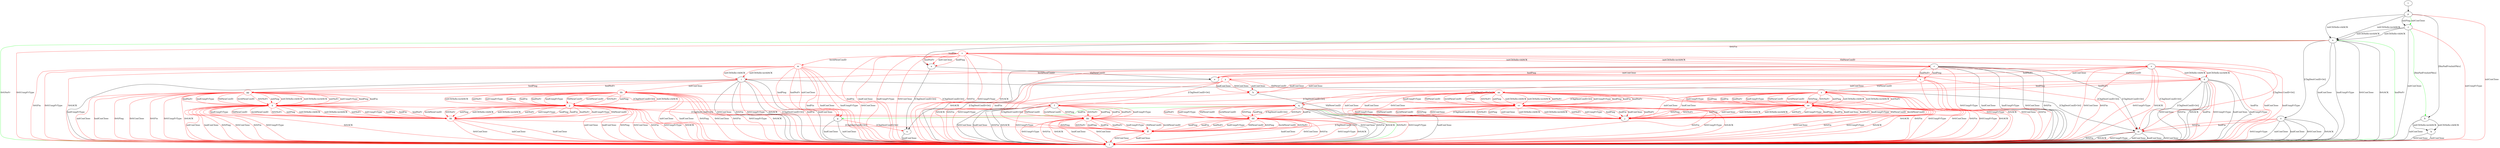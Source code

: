 digraph "" {
	a -> e	[key=0,
		label="VldNewConID "];
	a -> u	[key=0,
		label="[ChgDestConID-Ori] "];
	b -> k	[key=0,
		label="initCltHello-vldACK "];
	b -> k	[key=1,
		label="initCltHello-invldACK "];
	b -> l	[key=0,
		label="initConClose "];
	c -> d	[key=0,
		color=red,
		label="VldNewConID "];
	c -> i	[key=0,
		color=red,
		label="InvldNewConID "];
	c -> l	[key=0,
		label="hndConClose "];
	c -> l	[key=1,
		label="hndUnxpFrType "];
	c -> l	[key=2,
		label="0rttConClose "];
	c -> l	[key=3,
		label="0rttFin "];
	c -> l	[key=4,
		label="0rttACK "];
	c -> l	[key=5,
		color=red,
		label="hndFin "];
	c -> l	[key=6,
		color=red,
		label="0rttUnxpFrType "];
	c -> m	[key=0,
		label="[ChgDestConID-Ori] "];
	x	[color=red];
	c -> x	[key=0,
		color=red,
		label="hndPing "];
	c -> x	[key=1,
		color=red,
		label="hndNoFr "];
	y	[color=red];
	c -> y	[key=0,
		color=red,
		label="initConClose "];
	d -> l	[key=0,
		label="hndConClose "];
	d -> l	[key=1,
		label="hndUnxpFrType "];
	d -> l	[key=2,
		label="0rttConClose "];
	d -> l	[key=3,
		label="0rttFin "];
	d -> l	[key=4,
		label="0rttACK "];
	d -> l	[key=5,
		color=red,
		label="hndFin "];
	d -> l	[key=6,
		color=red,
		label="0rttUnxpFrType "];
	d -> m	[key=0,
		label="[ChgDestConID-Ori] "];
	z	[color=red];
	d -> z	[key=0,
		color=red,
		label="hndPing "];
	d -> z	[key=1,
		color=red,
		label="hndNoFr "];
	aa	[color=red];
	d -> aa	[key=0,
		color=red,
		label="initConClose "];
	e -> u	[key=0,
		label="[ChgDestConID-Ori] "];
	f -> l	[key=0,
		label="hndConClose "];
	f -> l	[key=1,
		label="0rttConClose "];
	f -> l	[key=2,
		label="0rttFin "];
	f -> l	[key=3,
		label="0rttACK "];
	f -> l	[key=4,
		color=red,
		label="0rttUnxpFrType "];
	bb	[color=red];
	f -> bb	[key=0,
		color=red,
		label="hndPing "];
	f -> bb	[key=1,
		color=red,
		label="hndFin "];
	f -> bb	[key=2,
		color=red,
		label="hndNoFr "];
	f -> bb	[key=3,
		color=red,
		label="hndUnxpFrType "];
	f -> bb	[key=4,
		color=red,
		label="VldNewConID "];
	f -> bb	[key=5,
		color=red,
		label="InvldNewConID "];
	f -> bb	[key=6,
		color=red,
		label="0rttPing "];
	f -> bb	[key=7,
		color=red,
		label="0rttNoFr "];
	g -> l	[key=0,
		label="initConClose "];
	g -> l	[key=1,
		label="hndConClose "];
	g -> u	[key=0,
		color=red,
		label="[ChgDestConID-Ori] "];
	h -> j	[key=0,
		label="VldNewConID "];
	ff	[color=red];
	h -> ff	[key=0,
		color=red,
		label="[ChgDestConID-Ori] "];
	i -> l	[key=0,
		label="hndConClose "];
	i -> l	[key=1,
		label="hndUnxpFrType "];
	i -> l	[key=2,
		label="0rttConClose "];
	i -> l	[key=3,
		label="0rttFin "];
	i -> l	[key=4,
		label="0rttACK "];
	i -> l	[key=5,
		color=red,
		label="hndFin "];
	i -> l	[key=6,
		color=red,
		label="0rttUnxpFrType "];
	i -> m	[key=0,
		label="[ChgDestConID-Ori] "];
	gg	[color=red];
	i -> gg	[key=0,
		color=red,
		label="hndPing "];
	i -> gg	[key=1,
		color=red,
		label="hndNoFr "];
	hh	[color=red];
	i -> hh	[key=0,
		color=red,
		label="initConClose "];
	j -> ff	[key=0,
		color=red,
		label="[ChgDestConID-Ori] "];
	k -> l	[key=0,
		label="initConClose "];
	k -> l	[key=1,
		label="0rttConClose "];
	m -> l	[key=0,
		label="initConClose "];
	m -> l	[key=1,
		label="hndConClose "];
	m -> l	[key=2,
		label="0rttConClose "];
	m -> l	[key=3,
		label="0rttFin "];
	m -> l	[key=4,
		label="0rttACK "];
	m -> l	[key=5,
		color=red,
		label="0rttUnxpFrType "];
	n -> a	[key=0,
		label="hndFin "];
	n -> l	[key=0,
		label="hndConClose "];
	n -> l	[key=1,
		label="hndUnxpFrType "];
	n -> l	[key=2,
		label="0rttConClose "];
	n -> l	[key=3,
		label="0rttACK "];
	n -> l	[key=4,
		color=green,
		label="hndNoFr "];
	n -> l	[key=5,
		color=green,
		label="0rttNoFr "];
	n -> l	[key=6,
		color=red,
		label="0rttUnxpFrType "];
	n -> o	[key=0,
		label="[ChgDestConID-Ori] "];
	v	[color=red];
	n -> v	[key=0,
		color=red,
		label="0rttFin "];
	o -> l	[key=0,
		label="initConClose "];
	o -> l	[key=1,
		label="hndConClose "];
	o -> l	[key=2,
		label="0rttConClose "];
	o -> l	[key=3,
		label="0rttACK "];
	o -> l	[key=4,
		color=red,
		label="0rttUnxpFrType "];
	o -> m	[key=0,
		color=red,
		label="hndFin "];
	o -> m	[key=1,
		color=red,
		label="0rttFin "];
	p -> b	[key=0,
		label="[RmPadFrmInitPkts] "];
	p -> l	[key=0,
		color=red,
		label="initConClose "];
	p -> n	[key=0,
		label="initCltHello-vldACK "];
	p -> n	[key=1,
		label="initCltHello-invldACK "];
	p -> r	[key=0,
		label="initPing "];
	p -> r	[key=1,
		color=green,
		label="initConClose "];
	q -> g	[key=0,
		color=green,
		label="hndFin "];
	q -> l	[key=0,
		label="hndConClose "];
	q -> l	[key=1,
		label="0rttConClose "];
	q -> l	[key=2,
		label="0rttFin "];
	q -> l	[key=3,
		label="0rttACK "];
	q -> l	[key=4,
		color=green,
		label="0rttNoFr "];
	q -> l	[key=5,
		color=red,
		label="0rttUnxpFrType "];
	dd	[color=red];
	q -> dd	[key=0,
		color=red,
		label="hndPing "];
	q -> dd	[key=1,
		color=red,
		label="hndFin "];
	q -> dd	[key=2,
		color=red,
		label="hndNoFr "];
	q -> dd	[key=3,
		color=red,
		label="hndUnxpFrType "];
	q -> dd	[key=4,
		color=red,
		label="VldNewConID "];
	q -> dd	[key=5,
		color=red,
		label="InvldNewConID "];
	q -> dd	[key=6,
		color=red,
		label="0rttPing "];
	q -> dd	[key=7,
		color=red,
		label="0rttNoFr "];
	r -> b	[key=0,
		color=green,
		label="[RmPadFrmInitPkts] "];
	r -> l	[key=0,
		label="initConClose "];
	r -> l	[key=1,
		color=red,
		label="initUnxpFrType "];
	r -> n	[key=0,
		label="initCltHello-vldACK "];
	r -> n	[key=1,
		label="initCltHello-invldACK "];
	s -> d	[key=0,
		color=red,
		label="initCltHello-vldACK "];
	s -> d	[key=1,
		color=red,
		label="initCltHello-invldACK "];
	s -> e	[key=0,
		color=red,
		label="initConClose "];
	s -> e	[key=1,
		color=red,
		label="hndPing "];
	s -> e	[key=2,
		color=red,
		label="hndNoFr "];
	s -> l	[key=0,
		color=red,
		label="hndFin "];
	s -> l	[key=1,
		color=red,
		label="hndConClose "];
	s -> l	[key=2,
		color=red,
		label="hndUnxpFrType "];
	s -> l	[key=3,
		color=red,
		label="0rttConClose "];
	s -> l	[key=4,
		color=red,
		label="0rttFin "];
	s -> l	[key=5,
		color=red,
		label="0rttUnxpFrType "];
	s -> l	[key=6,
		color=red,
		label="0rttACK "];
	s -> m	[key=0,
		color=red,
		label="[ChgDestConID-Ori] "];
	t -> p	[key=0];
	u -> l	[key=0,
		label="hndConClose "];
	v -> a	[key=0,
		color=red,
		label="initConClose "];
	v -> a	[key=1,
		color=red,
		label="hndPing "];
	v -> a	[key=2,
		color=red,
		label="hndNoFr "];
	v -> c	[key=0,
		color=red,
		label="initCltHello-vldACK "];
	v -> c	[key=1,
		color=red,
		label="initCltHello-invldACK "];
	v -> l	[key=0,
		color=red,
		label="hndFin "];
	v -> l	[key=1,
		color=red,
		label="hndConClose "];
	v -> l	[key=2,
		color=red,
		label="hndUnxpFrType "];
	v -> l	[key=3,
		color=red,
		label="0rttConClose "];
	v -> l	[key=4,
		color=red,
		label="0rttFin "];
	v -> l	[key=5,
		color=red,
		label="0rttUnxpFrType "];
	v -> l	[key=6,
		color=red,
		label="0rttACK "];
	v -> m	[key=0,
		color=red,
		label="[ChgDestConID-Ori] "];
	v -> s	[key=0,
		color=red,
		label="VldNewConID "];
	w	[color=red];
	v -> w	[key=0,
		color=red,
		label="InvldNewConID "];
	w -> g	[key=0,
		color=red,
		label="initConClose "];
	w -> g	[key=1,
		color=red,
		label="hndPing "];
	w -> g	[key=2,
		color=red,
		label="hndNoFr "];
	w -> i	[key=0,
		color=red,
		label="initCltHello-vldACK "];
	w -> i	[key=1,
		color=red,
		label="initCltHello-invldACK "];
	w -> l	[key=0,
		color=red,
		label="hndFin "];
	w -> l	[key=1,
		color=red,
		label="hndConClose "];
	w -> l	[key=2,
		color=red,
		label="hndUnxpFrType "];
	w -> l	[key=3,
		color=red,
		label="0rttConClose "];
	w -> l	[key=4,
		color=red,
		label="0rttFin "];
	w -> l	[key=5,
		color=red,
		label="0rttUnxpFrType "];
	w -> l	[key=6,
		color=red,
		label="0rttACK "];
	w -> m	[key=0,
		color=red,
		label="[ChgDestConID-Ori] "];
	x -> h	[key=0,
		color=red,
		label="initConClose "];
	x -> h	[key=1,
		color=red,
		label="hndConClose "];
	x -> l	[key=0,
		color=red,
		label="0rttConClose "];
	x -> l	[key=1,
		color=red,
		label="0rttFin "];
	x -> l	[key=2,
		color=red,
		label="0rttUnxpFrType "];
	x -> l	[key=3,
		color=red,
		label="0rttACK "];
	x -> q	[key=0,
		color=red,
		label="[ChgDestConID-Ori] "];
	x -> z	[key=0,
		color=red,
		label="VldNewConID "];
	y -> f	[key=0,
		color=red,
		label="[ChgDestConID-Ori] "];
	y -> h	[key=0,
		color=red,
		label="initConClose "];
	y -> h	[key=1,
		color=red,
		label="hndConClose "];
	y -> h	[key=2,
		color=red,
		label="0rttConClose "];
	y -> l	[key=0,
		color=red,
		label="0rttFin "];
	y -> l	[key=1,
		color=red,
		label="0rttUnxpFrType "];
	y -> l	[key=2,
		color=red,
		label="0rttACK "];
	y -> aa	[key=0,
		color=red,
		label="VldNewConID "];
	z -> j	[key=0,
		color=red,
		label="initConClose "];
	z -> j	[key=1,
		color=red,
		label="hndConClose "];
	z -> l	[key=0,
		color=red,
		label="0rttConClose "];
	z -> l	[key=1,
		color=red,
		label="0rttFin "];
	z -> l	[key=2,
		color=red,
		label="0rttUnxpFrType "];
	z -> l	[key=3,
		color=red,
		label="0rttACK "];
	z -> q	[key=0,
		color=red,
		label="[ChgDestConID-Ori] "];
	ee	[color=red];
	z -> ee	[key=0,
		color=red,
		label="initPing "];
	z -> ee	[key=1,
		color=red,
		label="initCltHello-vldACK "];
	z -> ee	[key=2,
		color=red,
		label="initCltHello-invldACK "];
	z -> ee	[key=3,
		color=red,
		label="initNoFr "];
	z -> ee	[key=4,
		color=red,
		label="initUnxpFrType "];
	z -> ee	[key=5,
		color=red,
		label="hndPing "];
	z -> ee	[key=6,
		color=red,
		label="hndFin "];
	z -> ee	[key=7,
		color=red,
		label="hndNoFr "];
	z -> ee	[key=8,
		color=red,
		label="hndUnxpFrType "];
	z -> ee	[key=9,
		color=red,
		label="VldNewConID "];
	z -> ee	[key=10,
		color=red,
		label="InvldNewConID "];
	z -> ee	[key=11,
		color=red,
		label="0rttPing "];
	z -> ee	[key=12,
		color=red,
		label="0rttNoFr "];
	aa -> f	[key=0,
		color=red,
		label="[ChgDestConID-Ori] "];
	aa -> j	[key=0,
		color=red,
		label="initConClose "];
	aa -> j	[key=1,
		color=red,
		label="hndConClose "];
	aa -> j	[key=2,
		color=red,
		label="0rttConClose "];
	aa -> l	[key=0,
		color=red,
		label="0rttFin "];
	aa -> l	[key=1,
		color=red,
		label="0rttUnxpFrType "];
	aa -> l	[key=2,
		color=red,
		label="0rttACK "];
	cc	[color=red];
	aa -> cc	[key=0,
		color=red,
		label="initPing "];
	aa -> cc	[key=1,
		color=red,
		label="initCltHello-vldACK "];
	aa -> cc	[key=2,
		color=red,
		label="initCltHello-invldACK "];
	aa -> cc	[key=3,
		color=red,
		label="initNoFr "];
	aa -> cc	[key=4,
		color=red,
		label="initUnxpFrType "];
	aa -> cc	[key=5,
		color=red,
		label="hndPing "];
	aa -> cc	[key=6,
		color=red,
		label="hndFin "];
	aa -> cc	[key=7,
		color=red,
		label="hndNoFr "];
	aa -> cc	[key=8,
		color=red,
		label="hndUnxpFrType "];
	aa -> cc	[key=9,
		color=red,
		label="VldNewConID "];
	aa -> cc	[key=10,
		color=red,
		label="InvldNewConID "];
	aa -> cc	[key=11,
		color=red,
		label="0rttPing "];
	aa -> cc	[key=12,
		color=red,
		label="0rttNoFr "];
	bb -> l	[key=0,
		color=red,
		label="hndConClose "];
	bb -> l	[key=1,
		color=red,
		label="0rttConClose "];
	bb -> l	[key=2,
		color=red,
		label="0rttFin "];
	bb -> l	[key=3,
		color=red,
		label="0rttUnxpFrType "];
	bb -> l	[key=4,
		color=red,
		label="0rttACK "];
	bb -> ff	[key=0,
		color=red,
		label="hndPing "];
	bb -> ff	[key=1,
		color=red,
		label="hndFin "];
	bb -> ff	[key=2,
		color=red,
		label="hndNoFr "];
	bb -> ff	[key=3,
		color=red,
		label="hndUnxpFrType "];
	bb -> ff	[key=4,
		color=red,
		label="VldNewConID "];
	bb -> ff	[key=5,
		color=red,
		label="InvldNewConID "];
	bb -> ff	[key=6,
		color=red,
		label="0rttPing "];
	bb -> ff	[key=7,
		color=red,
		label="0rttNoFr "];
	cc -> j	[key=0,
		color=red,
		label="initPing "];
	cc -> j	[key=1,
		color=red,
		label="initConClose "];
	cc -> j	[key=2,
		color=red,
		label="initCltHello-vldACK "];
	cc -> j	[key=3,
		color=red,
		label="initCltHello-invldACK "];
	cc -> j	[key=4,
		color=red,
		label="initNoFr "];
	cc -> j	[key=5,
		color=red,
		label="initUnxpFrType "];
	cc -> j	[key=6,
		color=red,
		label="hndPing "];
	cc -> j	[key=7,
		color=red,
		label="hndFin "];
	cc -> j	[key=8,
		color=red,
		label="hndConClose "];
	cc -> j	[key=9,
		color=red,
		label="hndNoFr "];
	cc -> j	[key=10,
		color=red,
		label="hndUnxpFrType "];
	cc -> j	[key=11,
		color=red,
		label="VldNewConID "];
	cc -> j	[key=12,
		color=red,
		label="InvldNewConID "];
	cc -> j	[key=13,
		color=red,
		label="0rttPing "];
	cc -> j	[key=14,
		color=red,
		label="0rttConClose "];
	cc -> j	[key=15,
		color=red,
		label="0rttNoFr "];
	cc -> l	[key=0,
		color=red,
		label="0rttFin "];
	cc -> l	[key=1,
		color=red,
		label="0rttUnxpFrType "];
	cc -> l	[key=2,
		color=red,
		label="0rttACK "];
	cc -> bb	[key=0,
		color=red,
		label="[ChgDestConID-Ori] "];
	dd -> l	[key=0,
		color=red,
		label="hndConClose "];
	dd -> l	[key=1,
		color=red,
		label="0rttConClose "];
	dd -> l	[key=2,
		color=red,
		label="0rttFin "];
	dd -> l	[key=3,
		color=red,
		label="0rttUnxpFrType "];
	dd -> l	[key=4,
		color=red,
		label="0rttACK "];
	dd -> ff	[key=0,
		color=red,
		label="hndPing "];
	dd -> ff	[key=1,
		color=red,
		label="hndFin "];
	dd -> ff	[key=2,
		color=red,
		label="hndNoFr "];
	dd -> ff	[key=3,
		color=red,
		label="hndUnxpFrType "];
	dd -> ff	[key=4,
		color=red,
		label="VldNewConID "];
	dd -> ff	[key=5,
		color=red,
		label="InvldNewConID "];
	dd -> ff	[key=6,
		color=red,
		label="0rttPing "];
	dd -> ff	[key=7,
		color=red,
		label="0rttNoFr "];
	ee -> j	[key=0,
		color=red,
		label="initPing "];
	ee -> j	[key=1,
		color=red,
		label="initConClose "];
	ee -> j	[key=2,
		color=red,
		label="initCltHello-vldACK "];
	ee -> j	[key=3,
		color=red,
		label="initCltHello-invldACK "];
	ee -> j	[key=4,
		color=red,
		label="initNoFr "];
	ee -> j	[key=5,
		color=red,
		label="initUnxpFrType "];
	ee -> j	[key=6,
		color=red,
		label="hndPing "];
	ee -> j	[key=7,
		color=red,
		label="hndFin "];
	ee -> j	[key=8,
		color=red,
		label="hndConClose "];
	ee -> j	[key=9,
		color=red,
		label="hndNoFr "];
	ee -> j	[key=10,
		color=red,
		label="hndUnxpFrType "];
	ee -> j	[key=11,
		color=red,
		label="VldNewConID "];
	ee -> j	[key=12,
		color=red,
		label="InvldNewConID "];
	ee -> j	[key=13,
		color=red,
		label="0rttPing "];
	ee -> j	[key=14,
		color=red,
		label="0rttNoFr "];
	ee -> l	[key=0,
		color=red,
		label="0rttConClose "];
	ee -> l	[key=1,
		color=red,
		label="0rttFin "];
	ee -> l	[key=2,
		color=red,
		label="0rttUnxpFrType "];
	ee -> l	[key=3,
		color=red,
		label="0rttACK "];
	ee -> dd	[key=0,
		color=red,
		label="[ChgDestConID-Ori] "];
	ff -> l	[key=0,
		color=red,
		label="hndConClose "];
	ff -> l	[key=1,
		color=red,
		label="0rttConClose "];
	gg -> l	[key=0,
		color=red,
		label="initConClose "];
	gg -> l	[key=1,
		color=red,
		label="hndConClose "];
	gg -> l	[key=2,
		color=red,
		label="0rttPing "];
	gg -> l	[key=3,
		color=red,
		label="0rttConClose "];
	gg -> l	[key=4,
		color=red,
		label="0rttFin "];
	gg -> l	[key=5,
		color=red,
		label="0rttUnxpFrType "];
	gg -> l	[key=6,
		color=red,
		label="0rttACK "];
	gg -> q	[key=0,
		color=red,
		label="[ChgDestConID-Ori] "];
	ii	[color=red];
	gg -> ii	[key=0,
		color=red,
		label="initPing "];
	gg -> ii	[key=1,
		color=red,
		label="initCltHello-vldACK "];
	gg -> ii	[key=2,
		color=red,
		label="initCltHello-invldACK "];
	gg -> ii	[key=3,
		color=red,
		label="initNoFr "];
	gg -> ii	[key=4,
		color=red,
		label="initUnxpFrType "];
	gg -> ii	[key=5,
		color=red,
		label="hndPing "];
	gg -> ii	[key=6,
		color=red,
		label="hndFin "];
	gg -> ii	[key=7,
		color=red,
		label="hndNoFr "];
	gg -> ii	[key=8,
		color=red,
		label="hndUnxpFrType "];
	gg -> ii	[key=9,
		color=red,
		label="VldNewConID "];
	gg -> ii	[key=10,
		color=red,
		label="InvldNewConID "];
	gg -> ii	[key=11,
		color=red,
		label="0rttNoFr "];
	hh -> f	[key=0,
		color=red,
		label="[ChgDestConID-Ori] "];
	hh -> l	[key=0,
		color=red,
		label="initConClose "];
	hh -> l	[key=1,
		color=red,
		label="hndConClose "];
	hh -> l	[key=2,
		color=red,
		label="0rttPing "];
	hh -> l	[key=3,
		color=red,
		label="0rttConClose "];
	hh -> l	[key=4,
		color=red,
		label="0rttFin "];
	hh -> l	[key=5,
		color=red,
		label="0rttUnxpFrType "];
	hh -> l	[key=6,
		color=red,
		label="0rttACK "];
	jj	[color=red];
	hh -> jj	[key=0,
		color=red,
		label="initPing "];
	hh -> jj	[key=1,
		color=red,
		label="initCltHello-vldACK "];
	hh -> jj	[key=2,
		color=red,
		label="initCltHello-invldACK "];
	hh -> jj	[key=3,
		color=red,
		label="initNoFr "];
	hh -> jj	[key=4,
		color=red,
		label="initUnxpFrType "];
	hh -> jj	[key=5,
		color=red,
		label="hndPing "];
	hh -> jj	[key=6,
		color=red,
		label="hndFin "];
	hh -> jj	[key=7,
		color=red,
		label="hndNoFr "];
	hh -> jj	[key=8,
		color=red,
		label="hndUnxpFrType "];
	hh -> jj	[key=9,
		color=red,
		label="VldNewConID "];
	hh -> jj	[key=10,
		color=red,
		label="InvldNewConID "];
	hh -> jj	[key=11,
		color=red,
		label="0rttNoFr "];
	ii -> l	[key=0,
		color=red,
		label="initConClose "];
	ii -> l	[key=1,
		color=red,
		label="hndConClose "];
	ii -> l	[key=2,
		color=red,
		label="0rttPing "];
	ii -> l	[key=3,
		color=red,
		label="0rttConClose "];
	ii -> l	[key=4,
		color=red,
		label="0rttFin "];
	ii -> l	[key=5,
		color=red,
		label="0rttUnxpFrType "];
	ii -> l	[key=6,
		color=red,
		label="0rttACK "];
	ii -> dd	[key=0,
		color=red,
		label="[ChgDestConID-Ori] "];
	kk	[color=red];
	ii -> kk	[key=0,
		color=red,
		label="initPing "];
	ii -> kk	[key=1,
		color=red,
		label="initCltHello-vldACK "];
	ii -> kk	[key=2,
		color=red,
		label="initCltHello-invldACK "];
	ii -> kk	[key=3,
		color=red,
		label="initNoFr "];
	ii -> kk	[key=4,
		color=red,
		label="initUnxpFrType "];
	ii -> kk	[key=5,
		color=red,
		label="hndPing "];
	ii -> kk	[key=6,
		color=red,
		label="hndFin "];
	ii -> kk	[key=7,
		color=red,
		label="hndNoFr "];
	ii -> kk	[key=8,
		color=red,
		label="hndUnxpFrType "];
	ii -> kk	[key=9,
		color=red,
		label="VldNewConID "];
	ii -> kk	[key=10,
		color=red,
		label="InvldNewConID "];
	ii -> kk	[key=11,
		color=red,
		label="0rttNoFr "];
	jj -> l	[key=0,
		color=red,
		label="initConClose "];
	jj -> l	[key=1,
		color=red,
		label="hndConClose "];
	jj -> l	[key=2,
		color=red,
		label="0rttPing "];
	jj -> l	[key=3,
		color=red,
		label="0rttConClose "];
	jj -> l	[key=4,
		color=red,
		label="0rttFin "];
	jj -> l	[key=5,
		color=red,
		label="0rttUnxpFrType "];
	jj -> l	[key=6,
		color=red,
		label="0rttACK "];
	jj -> bb	[key=0,
		color=red,
		label="[ChgDestConID-Ori] "];
	jj -> kk	[key=0,
		color=red,
		label="initPing "];
	jj -> kk	[key=1,
		color=red,
		label="initCltHello-vldACK "];
	jj -> kk	[key=2,
		color=red,
		label="initCltHello-invldACK "];
	jj -> kk	[key=3,
		color=red,
		label="initNoFr "];
	jj -> kk	[key=4,
		color=red,
		label="initUnxpFrType "];
	jj -> kk	[key=5,
		color=red,
		label="hndPing "];
	jj -> kk	[key=6,
		color=red,
		label="hndFin "];
	jj -> kk	[key=7,
		color=red,
		label="hndNoFr "];
	jj -> kk	[key=8,
		color=red,
		label="hndUnxpFrType "];
	jj -> kk	[key=9,
		color=red,
		label="VldNewConID "];
	jj -> kk	[key=10,
		color=red,
		label="InvldNewConID "];
	jj -> kk	[key=11,
		color=red,
		label="0rttNoFr "];
	kk -> l	[key=0,
		color=red,
		label="initConClose "];
	kk -> l	[key=1,
		color=red,
		label="hndConClose "];
	kk -> l	[key=2,
		color=red,
		label="0rttConClose "];
	kk -> ff	[key=0,
		color=red,
		label="[ChgDestConID-Ori] "];
}
